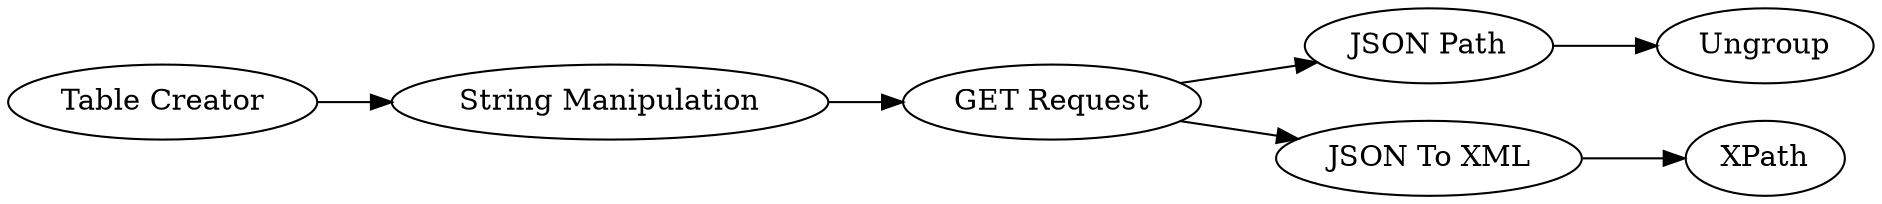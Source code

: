 digraph {
	3 -> 10
	4 -> 5
	8 -> 9
	4 -> 8
	10 -> 4
	5 -> 7
	5 [label="JSON Path"]
	7 [label=Ungroup]
	9 [label=XPath]
	4 [label="GET Request"]
	8 [label="JSON To XML"]
	3 [label="Table Creator"]
	10 [label="String Manipulation"]
	rankdir=LR
}
